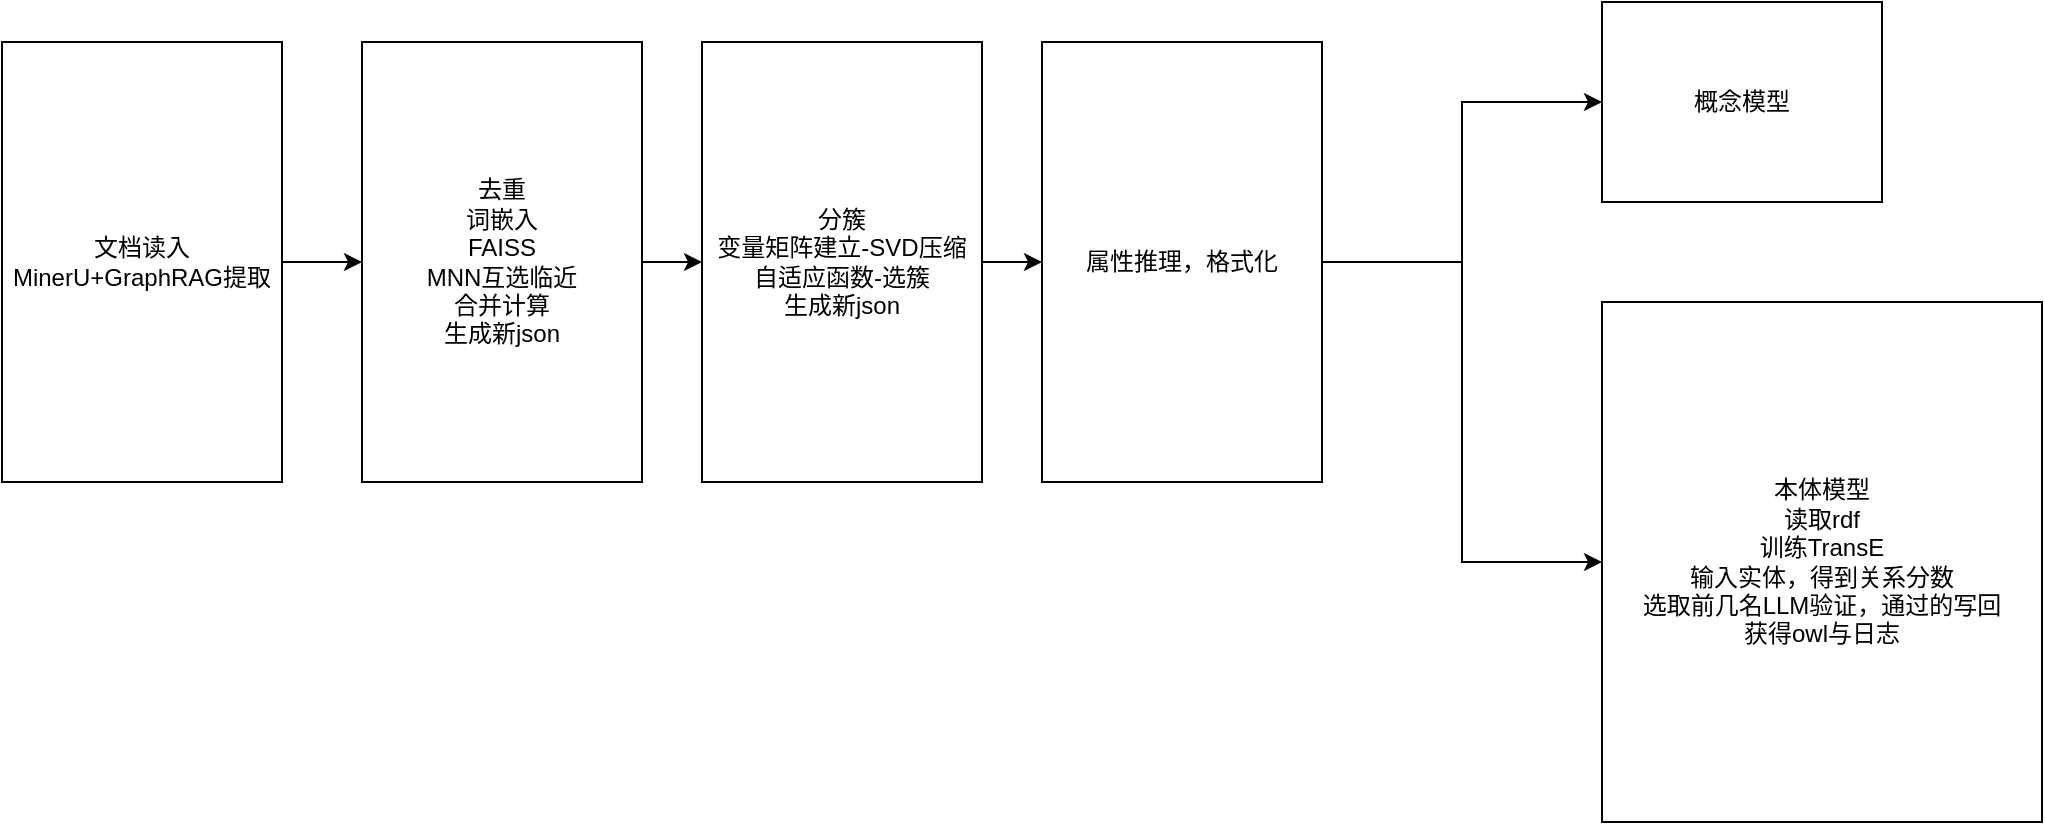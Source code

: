 <mxfile version="27.0.6">
  <diagram name="第 1 页" id="3Kp8i0JoDSzubhwbDo06">
    <mxGraphModel dx="1182" dy="683" grid="1" gridSize="10" guides="1" tooltips="1" connect="1" arrows="1" fold="1" page="1" pageScale="1" pageWidth="1169" pageHeight="1654" math="0" shadow="0">
      <root>
        <mxCell id="0" />
        <mxCell id="1" parent="0" />
        <mxCell id="2jCuWhPL2X8e9enJjTux-3" value="" style="edgeStyle=orthogonalEdgeStyle;rounded=0;orthogonalLoop=1;jettySize=auto;html=1;" edge="1" parent="1" source="2jCuWhPL2X8e9enJjTux-1" target="2jCuWhPL2X8e9enJjTux-2">
          <mxGeometry relative="1" as="geometry" />
        </mxCell>
        <mxCell id="2jCuWhPL2X8e9enJjTux-1" value="文档读入&lt;div&gt;MinerU+GraphRAG提取&lt;/div&gt;" style="rounded=0;whiteSpace=wrap;html=1;" vertex="1" parent="1">
          <mxGeometry x="120" y="290" width="140" height="220" as="geometry" />
        </mxCell>
        <mxCell id="2jCuWhPL2X8e9enJjTux-5" value="" style="edgeStyle=orthogonalEdgeStyle;rounded=0;orthogonalLoop=1;jettySize=auto;html=1;" edge="1" parent="1" source="2jCuWhPL2X8e9enJjTux-2" target="2jCuWhPL2X8e9enJjTux-4">
          <mxGeometry relative="1" as="geometry" />
        </mxCell>
        <mxCell id="2jCuWhPL2X8e9enJjTux-2" value="去重&lt;div&gt;词嵌入&lt;/div&gt;&lt;div&gt;FAISS&lt;/div&gt;&lt;div&gt;MNN&lt;span style=&quot;background-color: transparent; color: light-dark(rgb(0, 0, 0), rgb(255, 255, 255));&quot;&gt;互选临近&lt;/span&gt;&lt;/div&gt;&lt;div&gt;&lt;span style=&quot;background-color: transparent; color: light-dark(rgb(0, 0, 0), rgb(255, 255, 255));&quot;&gt;合并计算&lt;/span&gt;&lt;/div&gt;&lt;div&gt;&lt;span style=&quot;background-color: transparent; color: light-dark(rgb(0, 0, 0), rgb(255, 255, 255));&quot;&gt;生成新json&lt;/span&gt;&lt;/div&gt;" style="rounded=0;whiteSpace=wrap;html=1;" vertex="1" parent="1">
          <mxGeometry x="300" y="290" width="140" height="220" as="geometry" />
        </mxCell>
        <mxCell id="2jCuWhPL2X8e9enJjTux-11" value="" style="edgeStyle=orthogonalEdgeStyle;rounded=0;orthogonalLoop=1;jettySize=auto;html=1;" edge="1" parent="1" source="2jCuWhPL2X8e9enJjTux-4" target="2jCuWhPL2X8e9enJjTux-10">
          <mxGeometry relative="1" as="geometry" />
        </mxCell>
        <mxCell id="2jCuWhPL2X8e9enJjTux-4" value="分簇&lt;div&gt;变量矩阵建立-SVD压缩&lt;/div&gt;&lt;div&gt;自适应函数-选簇&lt;/div&gt;&lt;div&gt;生成新json&lt;/div&gt;" style="rounded=0;whiteSpace=wrap;html=1;" vertex="1" parent="1">
          <mxGeometry x="470" y="290" width="140" height="220" as="geometry" />
        </mxCell>
        <mxCell id="2jCuWhPL2X8e9enJjTux-6" value="本体模型&lt;div&gt;读取rdf&lt;/div&gt;&lt;div&gt;训练TransE&lt;/div&gt;&lt;div&gt;输入实体，得到关系分数&lt;/div&gt;&lt;div&gt;选取前几名LLM验证，&lt;span style=&quot;background-color: transparent; color: light-dark(rgb(0, 0, 0), rgb(255, 255, 255));&quot;&gt;通过的写回&lt;/span&gt;&lt;/div&gt;&lt;div&gt;获得owl与日志&lt;/div&gt;" style="rounded=0;whiteSpace=wrap;html=1;" vertex="1" parent="1">
          <mxGeometry x="920" y="420" width="220" height="260" as="geometry" />
        </mxCell>
        <mxCell id="2jCuWhPL2X8e9enJjTux-8" value="概念模型" style="rounded=0;whiteSpace=wrap;html=1;" vertex="1" parent="1">
          <mxGeometry x="920" y="270" width="140" height="100" as="geometry" />
        </mxCell>
        <mxCell id="2jCuWhPL2X8e9enJjTux-12" style="edgeStyle=orthogonalEdgeStyle;rounded=0;orthogonalLoop=1;jettySize=auto;html=1;exitX=1;exitY=0.5;exitDx=0;exitDy=0;entryX=0;entryY=0.5;entryDx=0;entryDy=0;" edge="1" parent="1" source="2jCuWhPL2X8e9enJjTux-10" target="2jCuWhPL2X8e9enJjTux-6">
          <mxGeometry relative="1" as="geometry" />
        </mxCell>
        <mxCell id="2jCuWhPL2X8e9enJjTux-13" style="edgeStyle=orthogonalEdgeStyle;rounded=0;orthogonalLoop=1;jettySize=auto;html=1;exitX=1;exitY=0.5;exitDx=0;exitDy=0;entryX=0;entryY=0.5;entryDx=0;entryDy=0;" edge="1" parent="1" source="2jCuWhPL2X8e9enJjTux-10" target="2jCuWhPL2X8e9enJjTux-8">
          <mxGeometry relative="1" as="geometry" />
        </mxCell>
        <mxCell id="2jCuWhPL2X8e9enJjTux-10" value="属性推理，格式化" style="rounded=0;whiteSpace=wrap;html=1;" vertex="1" parent="1">
          <mxGeometry x="640" y="290" width="140" height="220" as="geometry" />
        </mxCell>
      </root>
    </mxGraphModel>
  </diagram>
</mxfile>
